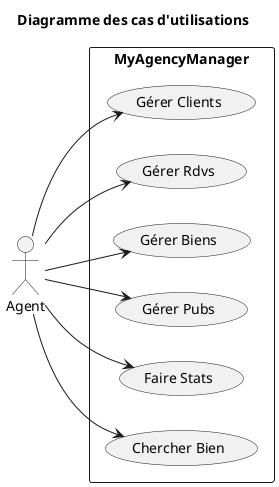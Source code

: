 @startuml

title Diagramme des cas d'utilisations

:Agent: as A

rectangle MyAgencyManager{

  (Gérer Clients) as GC
  (Gérer Rdvs) as GR
  (Gérer Biens) as GB
  (Gérer Pubs) as GP
  (Faire Stats) as S
  (Chercher Bien) as CB
}

left to right direction
A --> GC
A --> GB
A --> GR
A --> GP
A --> S
A --> CB

@enduml

